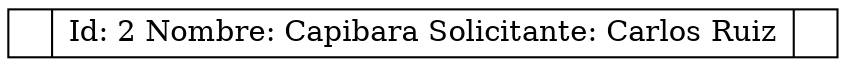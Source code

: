 digraph G {
            rankdir=LR;
            node[shape=record, height=.1]
        nodo1[label="{<f1>|Id: 2
 Nombre: Capibara
 Solicitante: Carlos Ruiz|<f2>}"];
}
